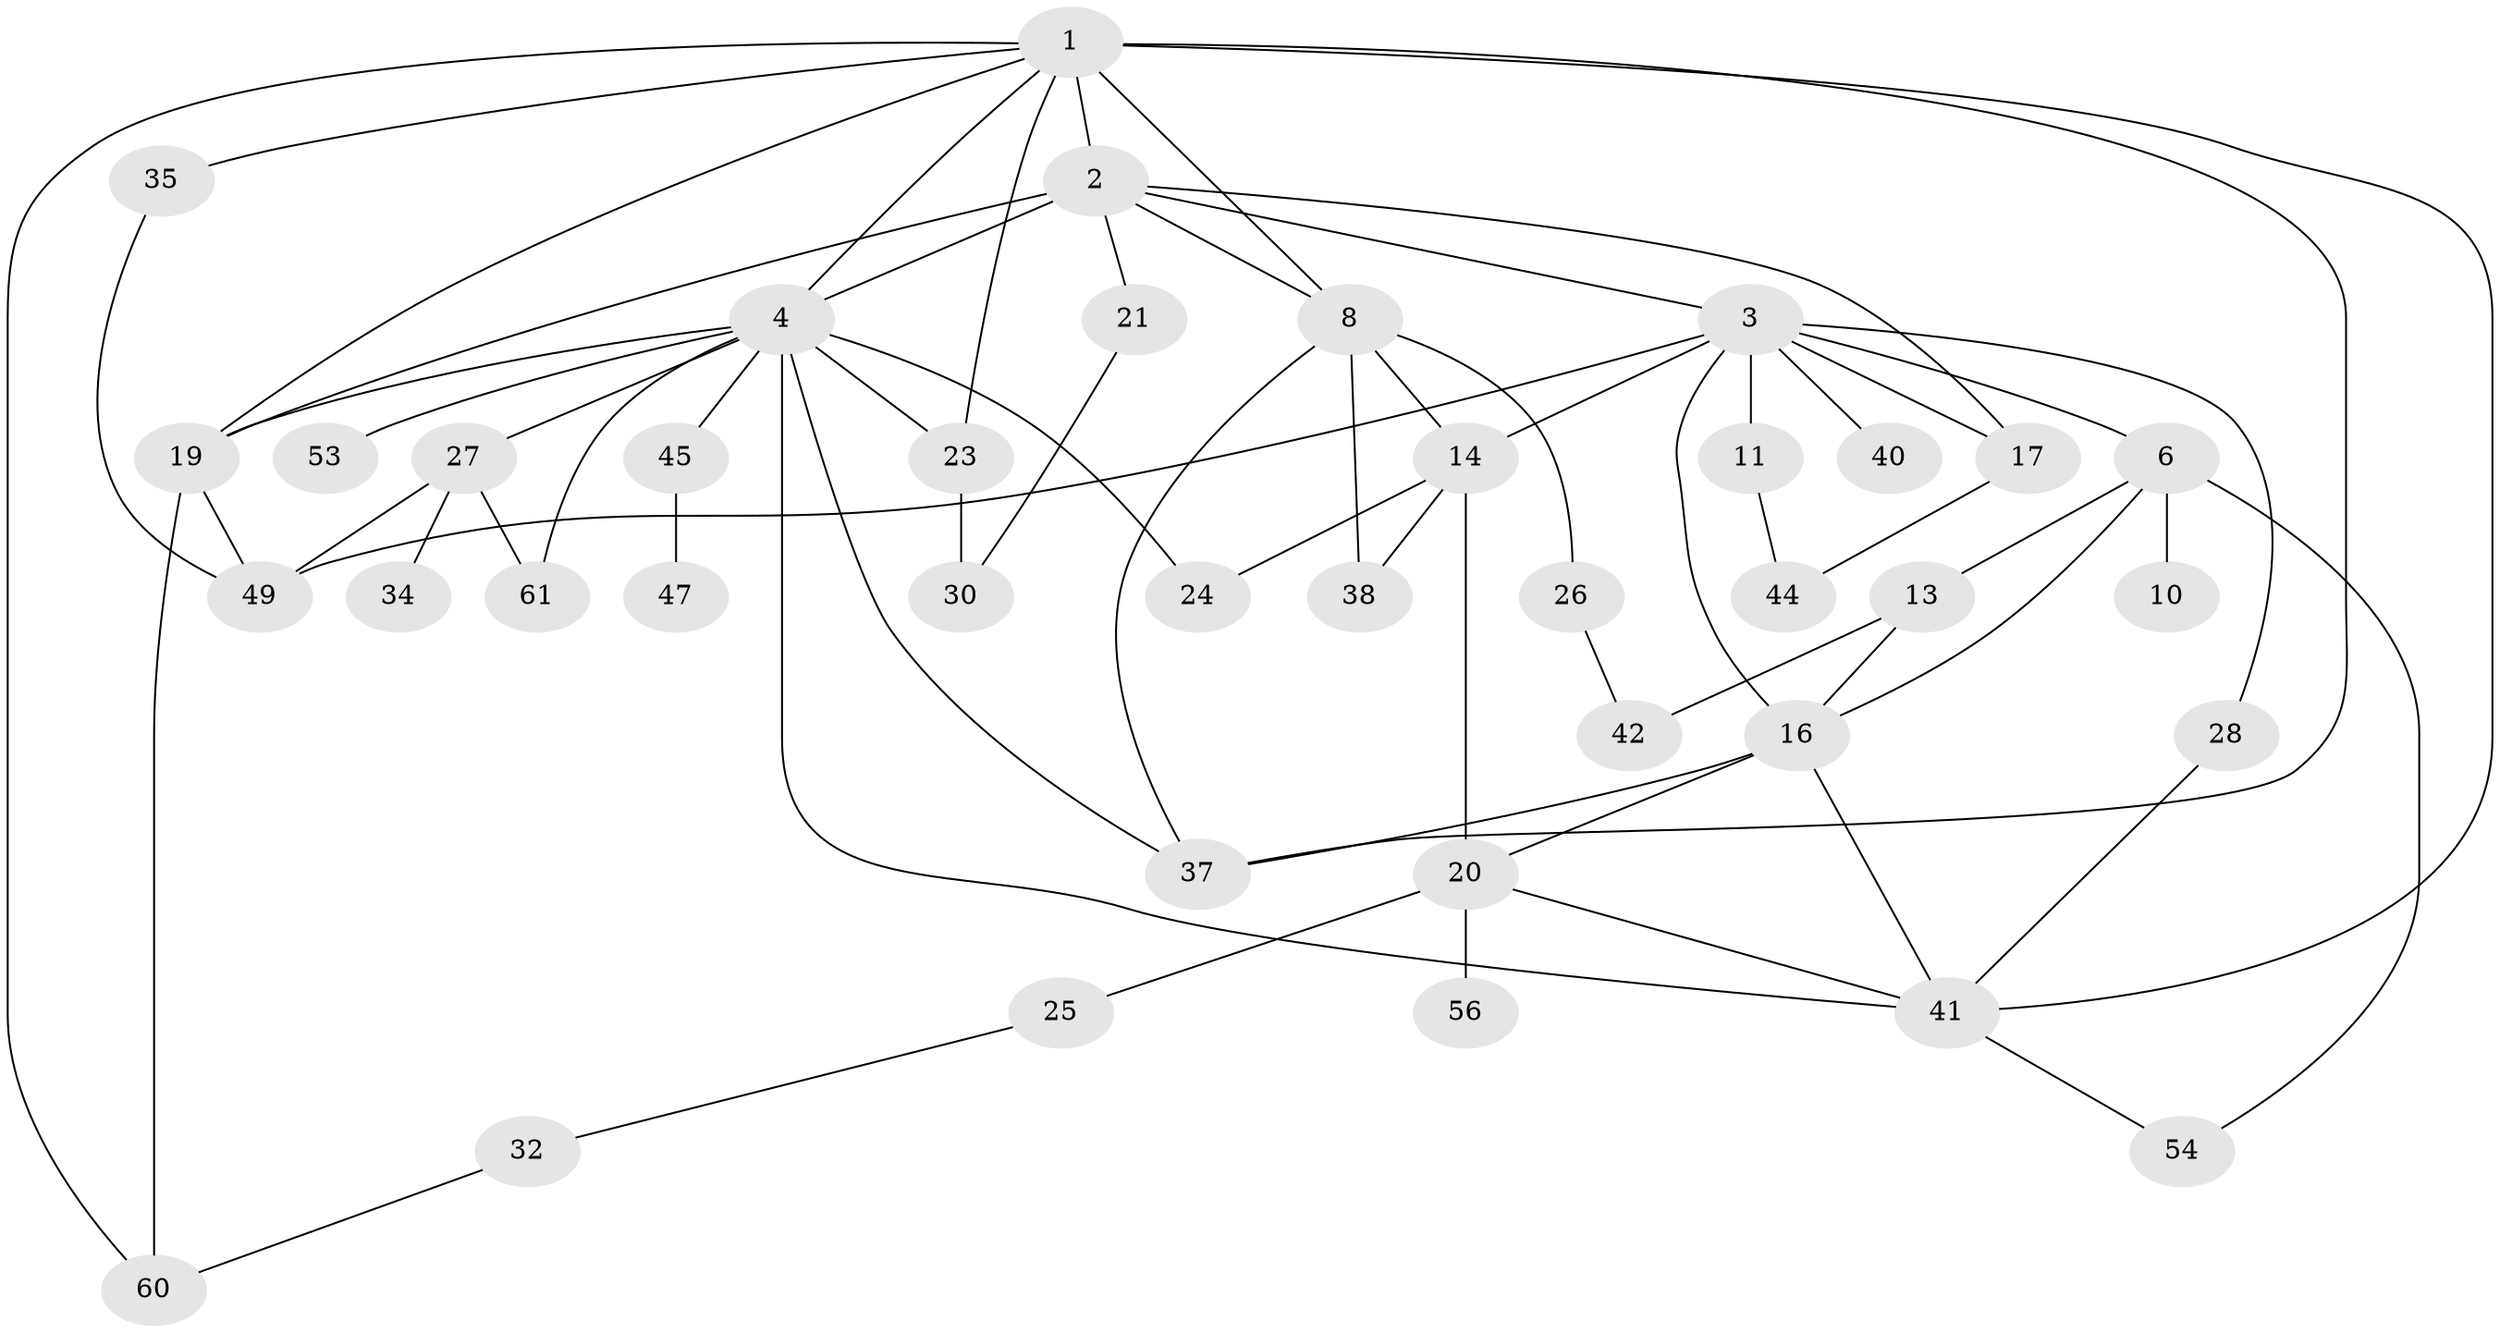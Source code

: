 // original degree distribution, {6: 0.08064516129032258, 8: 0.03225806451612903, 5: 0.03225806451612903, 4: 0.14516129032258066, 3: 0.20967741935483872, 1: 0.14516129032258066, 2: 0.3548387096774194}
// Generated by graph-tools (version 1.1) at 2025/41/03/06/25 10:41:25]
// undirected, 39 vertices, 67 edges
graph export_dot {
graph [start="1"]
  node [color=gray90,style=filled];
  1 [super="+18"];
  2 [super="+7"];
  3 [super="+9"];
  4 [super="+5"];
  6 [super="+12"];
  8 [super="+22"];
  10;
  11;
  13 [super="+15"];
  14 [super="+59"];
  16 [super="+33"];
  17 [super="+51"];
  19 [super="+36"];
  20 [super="+46"];
  21;
  23 [super="+43"];
  24;
  25;
  26 [super="+52"];
  27 [super="+31"];
  28 [super="+29"];
  30 [super="+39"];
  32;
  34 [super="+55"];
  35 [super="+57"];
  37;
  38 [super="+62"];
  40;
  41 [super="+48"];
  42;
  44 [super="+50"];
  45;
  47;
  49 [super="+58"];
  53;
  54;
  56;
  60;
  61;
  1 -- 2 [weight=2];
  1 -- 35;
  1 -- 8;
  1 -- 60;
  1 -- 19;
  1 -- 4;
  1 -- 37;
  1 -- 41;
  1 -- 23;
  2 -- 3;
  2 -- 4;
  2 -- 21;
  2 -- 17;
  2 -- 8;
  2 -- 19;
  3 -- 6;
  3 -- 14;
  3 -- 16;
  3 -- 17;
  3 -- 40;
  3 -- 49;
  3 -- 11;
  3 -- 28;
  4 -- 27;
  4 -- 53;
  4 -- 24;
  4 -- 37;
  4 -- 41;
  4 -- 45;
  4 -- 23;
  4 -- 61;
  4 -- 19;
  6 -- 10;
  6 -- 13;
  6 -- 54;
  6 -- 16;
  8 -- 38;
  8 -- 26;
  8 -- 37;
  8 -- 14;
  11 -- 44;
  13 -- 16;
  13 -- 42;
  14 -- 20 [weight=2];
  14 -- 24;
  14 -- 38;
  16 -- 37;
  16 -- 41;
  16 -- 20;
  17 -- 44;
  19 -- 49;
  19 -- 60;
  20 -- 25;
  20 -- 56;
  20 -- 41;
  21 -- 30;
  23 -- 30;
  25 -- 32;
  26 -- 42;
  27 -- 61;
  27 -- 49;
  27 -- 34;
  28 -- 41;
  32 -- 60;
  35 -- 49;
  41 -- 54;
  45 -- 47;
}

